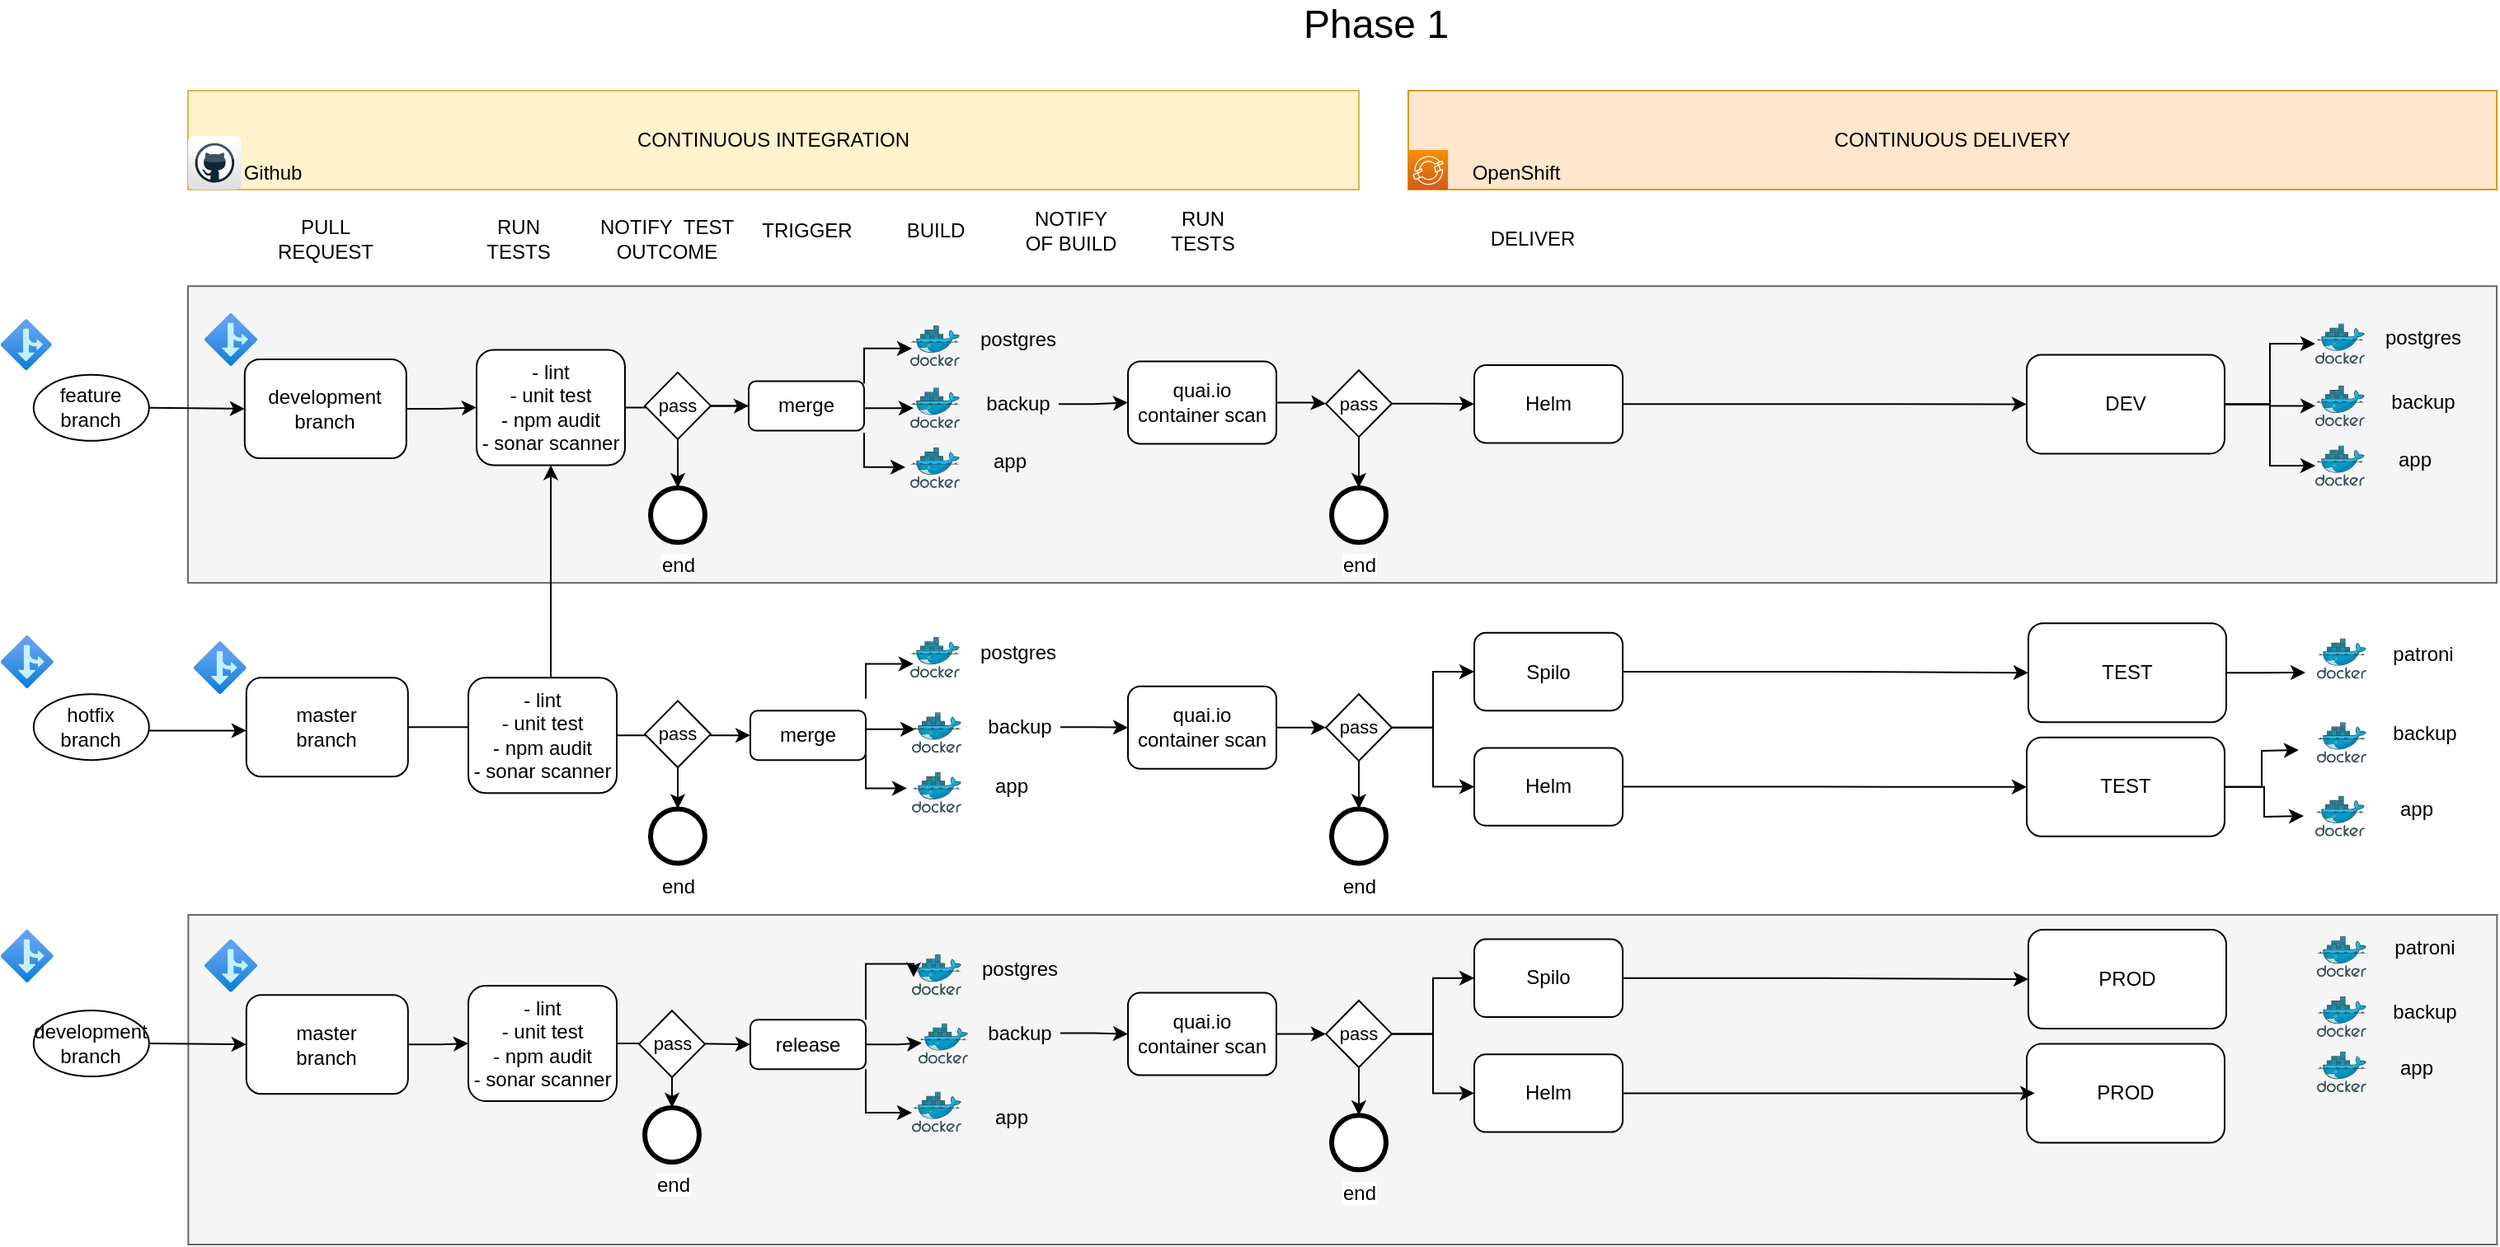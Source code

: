 <mxfile version="17.1.3" type="device"><diagram id="y08LqmlB6TqlYODcyNq8" name="Page-1"><mxGraphModel dx="2299" dy="626" grid="1" gridSize="10" guides="1" tooltips="1" connect="1" arrows="1" fold="1" page="1" pageScale="1" pageWidth="850" pageHeight="1100" math="0" shadow="0"><root><mxCell id="0"/><mxCell id="1" parent="0"/><mxCell id="0HorogaE9wQvUByY2qPV-66" value="" style="rounded=0;whiteSpace=wrap;html=1;fillColor=#f5f5f5;strokeColor=#666666;fontColor=#333333;" parent="1" vertex="1"><mxGeometry x="-499.8" y="690" width="1400" height="200" as="geometry"/></mxCell><mxCell id="0HorogaE9wQvUByY2qPV-65" value="" style="rounded=0;whiteSpace=wrap;html=1;fillColor=#f5f5f5;strokeColor=#666666;fontColor=#333333;" parent="1" vertex="1"><mxGeometry x="-500" y="308.6" width="1400" height="180" as="geometry"/></mxCell><mxCell id="0HorogaE9wQvUByY2qPV-74" style="edgeStyle=orthogonalEdgeStyle;rounded=0;orthogonalLoop=1;jettySize=auto;html=1;entryX=0;entryY=0.5;entryDx=0;entryDy=0;" parent="1" source="X5bCxtCtUCMiJr_vIYNg-4" target="0HorogaE9wQvUByY2qPV-25" edge="1"><mxGeometry relative="1" as="geometry"/></mxCell><mxCell id="X5bCxtCtUCMiJr_vIYNg-4" value="- lint&lt;br&gt;- unit test&lt;br&gt;- npm audit &lt;br&gt;- sonar scanner" style="rounded=1;whiteSpace=wrap;html=1;" parent="1" vertex="1"><mxGeometry x="-325" y="347.2" width="90" height="70" as="geometry"/></mxCell><mxCell id="X5bCxtCtUCMiJr_vIYNg-8" value="PULL &lt;br&gt;REQUEST" style="text;html=1;align=center;verticalAlign=middle;resizable=0;points=[];autosize=1;strokeColor=none;fillColor=none;" parent="1" vertex="1"><mxGeometry x="-451.6" y="265" width="70" height="30" as="geometry"/></mxCell><mxCell id="X5bCxtCtUCMiJr_vIYNg-9" value="TRIGGER" style="text;html=1;align=center;verticalAlign=middle;resizable=0;points=[];autosize=1;strokeColor=none;fillColor=none;" parent="1" vertex="1"><mxGeometry x="-160" y="265" width="70" height="20" as="geometry"/></mxCell><mxCell id="X5bCxtCtUCMiJr_vIYNg-10" value="BUILD" style="text;html=1;align=center;verticalAlign=middle;resizable=0;points=[];autosize=1;strokeColor=none;fillColor=none;" parent="1" vertex="1"><mxGeometry x="-72" y="265" width="50" height="20" as="geometry"/></mxCell><mxCell id="X5bCxtCtUCMiJr_vIYNg-11" value="RUN &lt;br&gt;TESTS" style="text;html=1;align=center;verticalAlign=middle;resizable=0;points=[];autosize=1;strokeColor=none;fillColor=none;" parent="1" vertex="1"><mxGeometry x="-325" y="265" width="50" height="30" as="geometry"/></mxCell><mxCell id="X5bCxtCtUCMiJr_vIYNg-12" value="NOTIFY&amp;nbsp; TEST&lt;br&gt;OUTCOME" style="text;html=1;align=center;verticalAlign=middle;resizable=0;points=[];autosize=1;strokeColor=none;fillColor=none;" parent="1" vertex="1"><mxGeometry x="-260" y="265" width="100" height="30" as="geometry"/></mxCell><mxCell id="X5bCxtCtUCMiJr_vIYNg-13" value="NOTIFY &lt;br&gt;OF BUILD" style="text;html=1;align=center;verticalAlign=middle;resizable=0;points=[];autosize=1;strokeColor=none;fillColor=none;" parent="1" vertex="1"><mxGeometry y="260" width="70" height="30" as="geometry"/></mxCell><mxCell id="X5bCxtCtUCMiJr_vIYNg-14" value="DELIVER" style="text;html=1;align=center;verticalAlign=middle;resizable=0;points=[];autosize=1;strokeColor=none;fillColor=none;" parent="1" vertex="1"><mxGeometry x="280" y="270" width="70" height="20" as="geometry"/></mxCell><mxCell id="Njg-KSnpqPHzPJEUrXAX-8" style="edgeStyle=orthogonalEdgeStyle;rounded=0;orthogonalLoop=1;jettySize=auto;html=1;entryX=0;entryY=0.5;entryDx=0;entryDy=0;exitX=1;exitY=0.5;exitDx=0;exitDy=0;" parent="1" source="0HorogaE9wQvUByY2qPV-31" target="X5bCxtCtUCMiJr_vIYNg-16" edge="1"><mxGeometry relative="1" as="geometry"><mxPoint x="450" y="476.7" as="sourcePoint"/></mxGeometry></mxCell><mxCell id="NVSmO4cXcy-S4fHmx9VS-76" value="" style="edgeStyle=orthogonalEdgeStyle;rounded=0;orthogonalLoop=1;jettySize=auto;html=1;" edge="1" parent="1" source="X5bCxtCtUCMiJr_vIYNg-16" target="0HorogaE9wQvUByY2qPV-6"><mxGeometry relative="1" as="geometry"/></mxCell><mxCell id="NVSmO4cXcy-S4fHmx9VS-77" value="" style="edgeStyle=orthogonalEdgeStyle;rounded=0;orthogonalLoop=1;jettySize=auto;html=1;" edge="1" parent="1" source="X5bCxtCtUCMiJr_vIYNg-16" target="0HorogaE9wQvUByY2qPV-8"><mxGeometry relative="1" as="geometry"><mxPoint x="783" y="380" as="targetPoint"/></mxGeometry></mxCell><mxCell id="NVSmO4cXcy-S4fHmx9VS-80" style="edgeStyle=orthogonalEdgeStyle;rounded=0;orthogonalLoop=1;jettySize=auto;html=1;" edge="1" parent="1" source="X5bCxtCtUCMiJr_vIYNg-16" target="0HorogaE9wQvUByY2qPV-7"><mxGeometry relative="1" as="geometry"><mxPoint x="760" y="380.2" as="targetPoint"/></mxGeometry></mxCell><mxCell id="X5bCxtCtUCMiJr_vIYNg-16" value="DEV" style="rounded=1;whiteSpace=wrap;html=1;" parent="1" vertex="1"><mxGeometry x="615" y="350.2" width="120" height="60" as="geometry"/></mxCell><mxCell id="X5bCxtCtUCMiJr_vIYNg-19" value="CONTINUOUS INTEGRATION" style="whiteSpace=wrap;html=1;fillColor=#fff2cc;strokeColor=#d6b656;" parent="1" vertex="1"><mxGeometry x="-500" y="190" width="710" height="60" as="geometry"/></mxCell><mxCell id="X5bCxtCtUCMiJr_vIYNg-20" value="CONTINUOUS DELIVERY" style="whiteSpace=wrap;html=1;fillColor=#ffe6cc;strokeColor=#d79b00;" parent="1" vertex="1"><mxGeometry x="240" y="190" width="660" height="60" as="geometry"/></mxCell><mxCell id="Njg-KSnpqPHzPJEUrXAX-1" value="Github" style="text;html=1;align=center;verticalAlign=middle;resizable=0;points=[];autosize=1;strokeColor=none;fillColor=none;" parent="1" vertex="1"><mxGeometry x="-474" y="230" width="50" height="20" as="geometry"/></mxCell><mxCell id="Njg-KSnpqPHzPJEUrXAX-2" value="OpenShift" style="text;html=1;align=center;verticalAlign=middle;resizable=0;points=[];autosize=1;strokeColor=none;fillColor=none;" parent="1" vertex="1"><mxGeometry x="270" y="230" width="70" height="20" as="geometry"/></mxCell><mxCell id="Njg-KSnpqPHzPJEUrXAX-3" value="&lt;font style=&quot;font-size: 24px&quot;&gt;Phase 1&lt;/font&gt;" style="text;html=1;align=center;verticalAlign=middle;resizable=0;points=[];autosize=1;strokeColor=none;fillColor=none;" parent="1" vertex="1"><mxGeometry x="170" y="140" width="100" height="20" as="geometry"/></mxCell><mxCell id="0HorogaE9wQvUByY2qPV-83" style="edgeStyle=orthogonalEdgeStyle;rounded=0;orthogonalLoop=1;jettySize=auto;html=1;entryX=0;entryY=0.5;entryDx=0;entryDy=0;" parent="1" source="Njg-KSnpqPHzPJEUrXAX-11" target="X5bCxtCtUCMiJr_vIYNg-4" edge="1"><mxGeometry relative="1" as="geometry"/></mxCell><mxCell id="Njg-KSnpqPHzPJEUrXAX-11" value="development&lt;br&gt;branch" style="rounded=1;whiteSpace=wrap;html=1;" parent="1" vertex="1"><mxGeometry x="-465.6" y="353" width="98" height="60" as="geometry"/></mxCell><mxCell id="0HorogaE9wQvUByY2qPV-84" style="edgeStyle=orthogonalEdgeStyle;rounded=0;orthogonalLoop=1;jettySize=auto;html=1;" parent="1" source="Njg-KSnpqPHzPJEUrXAX-12" target="X5bCxtCtUCMiJr_vIYNg-4" edge="1"><mxGeometry relative="1" as="geometry"/></mxCell><mxCell id="Njg-KSnpqPHzPJEUrXAX-12" value="master&lt;br&gt;branch" style="rounded=1;whiteSpace=wrap;html=1;" parent="1" vertex="1"><mxGeometry x="-464.6" y="546.1" width="98" height="60" as="geometry"/></mxCell><mxCell id="0HorogaE9wQvUByY2qPV-85" style="edgeStyle=orthogonalEdgeStyle;rounded=0;orthogonalLoop=1;jettySize=auto;html=1;entryX=0;entryY=0.5;entryDx=0;entryDy=0;" parent="1" source="Njg-KSnpqPHzPJEUrXAX-13" target="NVSmO4cXcy-S4fHmx9VS-38" edge="1"><mxGeometry relative="1" as="geometry"><mxPoint x="-318" y="750" as="targetPoint"/></mxGeometry></mxCell><mxCell id="Njg-KSnpqPHzPJEUrXAX-13" value="master&lt;br&gt;branch" style="rounded=1;whiteSpace=wrap;html=1;" parent="1" vertex="1"><mxGeometry x="-464.6" y="738.6" width="98" height="60" as="geometry"/></mxCell><mxCell id="Njg-KSnpqPHzPJEUrXAX-14" value="" style="aspect=fixed;html=1;points=[];align=center;image;fontSize=12;image=img/lib/azure2/general/Branch.svg;" parent="1" vertex="1"><mxGeometry x="-490" y="325" width="32" height="32" as="geometry"/></mxCell><mxCell id="Njg-KSnpqPHzPJEUrXAX-15" value="" style="aspect=fixed;html=1;points=[];align=center;image;fontSize=12;image=img/lib/azure2/general/Branch.svg;" parent="1" vertex="1"><mxGeometry x="-496.6" y="524.1" width="32" height="32" as="geometry"/></mxCell><mxCell id="Njg-KSnpqPHzPJEUrXAX-16" value="" style="aspect=fixed;html=1;points=[];align=center;image;fontSize=12;image=img/lib/azure2/general/Branch.svg;" parent="1" vertex="1"><mxGeometry x="-490" y="704.8" width="32" height="32" as="geometry"/></mxCell><mxCell id="0HorogaE9wQvUByY2qPV-1" value="" style="dashed=0;outlineConnect=0;html=1;align=center;labelPosition=center;verticalLabelPosition=bottom;verticalAlign=top;shape=mxgraph.webicons.github;gradientColor=#DFDEDE" parent="1" vertex="1"><mxGeometry x="-500" y="217.6" width="32.4" height="32.4" as="geometry"/></mxCell><mxCell id="0HorogaE9wQvUByY2qPV-2" value="" style="sketch=0;points=[[0,0,0],[0.25,0,0],[0.5,0,0],[0.75,0,0],[1,0,0],[0,1,0],[0.25,1,0],[0.5,1,0],[0.75,1,0],[1,1,0],[0,0.25,0],[0,0.5,0],[0,0.75,0],[1,0.25,0],[1,0.5,0],[1,0.75,0]];outlineConnect=0;fontColor=#232F3E;gradientColor=#F78E04;gradientDirection=north;fillColor=#D05C17;strokeColor=#ffffff;dashed=0;verticalLabelPosition=bottom;verticalAlign=top;align=center;html=1;fontSize=12;fontStyle=0;aspect=fixed;shape=mxgraph.aws4.resourceIcon;resIcon=mxgraph.aws4.red_hat_openshift;" parent="1" vertex="1"><mxGeometry x="240" y="226" width="24" height="24" as="geometry"/></mxCell><mxCell id="0HorogaE9wQvUByY2qPV-5" style="edgeStyle=orthogonalEdgeStyle;rounded=0;orthogonalLoop=1;jettySize=auto;html=1;entryX=0;entryY=0.5;entryDx=0;entryDy=0;" parent="1" edge="1"><mxGeometry relative="1" as="geometry"><mxPoint x="-526.6" y="578.2" as="sourcePoint"/><mxPoint x="-464.6" y="578.2" as="targetPoint"/></mxGeometry></mxCell><mxCell id="0HorogaE9wQvUByY2qPV-3" value="hotfix&lt;br&gt;branch" style="ellipse;whiteSpace=wrap;html=1;" parent="1" vertex="1"><mxGeometry x="-593.6" y="556.1" width="70" height="40" as="geometry"/></mxCell><mxCell id="0HorogaE9wQvUByY2qPV-4" value="" style="aspect=fixed;html=1;points=[];align=center;image;fontSize=12;image=img/lib/azure2/general/Branch.svg;" parent="1" vertex="1"><mxGeometry x="-613.6" y="328.6" width="31" height="31" as="geometry"/></mxCell><mxCell id="0HorogaE9wQvUByY2qPV-6" value="" style="sketch=0;aspect=fixed;html=1;points=[];align=center;image;fontSize=12;image=img/lib/mscae/Docker.svg;" parent="1" vertex="1"><mxGeometry x="790" y="331.2" width="30" height="24.6" as="geometry"/></mxCell><mxCell id="0HorogaE9wQvUByY2qPV-7" value="" style="sketch=0;aspect=fixed;html=1;points=[];align=center;image;fontSize=12;image=img/lib/mscae/Docker.svg;" parent="1" vertex="1"><mxGeometry x="790" y="368.9" width="30" height="24.6" as="geometry"/></mxCell><mxCell id="0HorogaE9wQvUByY2qPV-8" value="" style="sketch=0;aspect=fixed;html=1;points=[];align=center;image;fontSize=12;image=img/lib/mscae/Docker.svg;" parent="1" vertex="1"><mxGeometry x="790" y="405.2" width="30" height="24.6" as="geometry"/></mxCell><mxCell id="0HorogaE9wQvUByY2qPV-9" value="" style="sketch=0;aspect=fixed;html=1;points=[];align=center;image;fontSize=12;image=img/lib/mscae/Docker.svg;" parent="1" vertex="1"><mxGeometry x="791" y="522.2" width="30" height="24.6" as="geometry"/></mxCell><mxCell id="0HorogaE9wQvUByY2qPV-10" value="" style="sketch=0;aspect=fixed;html=1;points=[];align=center;image;fontSize=12;image=img/lib/mscae/Docker.svg;" parent="1" vertex="1"><mxGeometry x="791" y="573.1" width="30" height="24.6" as="geometry"/></mxCell><mxCell id="0HorogaE9wQvUByY2qPV-11" value="" style="sketch=0;aspect=fixed;html=1;points=[];align=center;image;fontSize=12;image=img/lib/mscae/Docker.svg;" parent="1" vertex="1"><mxGeometry x="790" y="617.8" width="30" height="24.6" as="geometry"/></mxCell><mxCell id="0HorogaE9wQvUByY2qPV-12" value="" style="sketch=0;aspect=fixed;html=1;points=[];align=center;image;fontSize=12;image=img/lib/mscae/Docker.svg;" parent="1" vertex="1"><mxGeometry x="791" y="703.0" width="30" height="24.6" as="geometry"/></mxCell><mxCell id="0HorogaE9wQvUByY2qPV-13" value="" style="sketch=0;aspect=fixed;html=1;points=[];align=center;image;fontSize=12;image=img/lib/mscae/Docker.svg;" parent="1" vertex="1"><mxGeometry x="791" y="739.4" width="30" height="24.6" as="geometry"/></mxCell><mxCell id="0HorogaE9wQvUByY2qPV-14" value="" style="sketch=0;aspect=fixed;html=1;points=[];align=center;image;fontSize=12;image=img/lib/mscae/Docker.svg;" parent="1" vertex="1"><mxGeometry x="791" y="773.0" width="30" height="24.6" as="geometry"/></mxCell><mxCell id="0HorogaE9wQvUByY2qPV-15" value="postgres" style="text;html=1;align=center;verticalAlign=middle;resizable=0;points=[];autosize=1;strokeColor=none;fillColor=none;" parent="1" vertex="1"><mxGeometry x="825" y="330.2" width="60" height="20" as="geometry"/></mxCell><mxCell id="0HorogaE9wQvUByY2qPV-16" value="patroni" style="text;html=1;align=center;verticalAlign=middle;resizable=0;points=[];autosize=1;strokeColor=none;fillColor=none;" parent="1" vertex="1"><mxGeometry x="830" y="521.5" width="50" height="20" as="geometry"/></mxCell><mxCell id="0HorogaE9wQvUByY2qPV-17" value="patroni" style="text;html=1;align=center;verticalAlign=middle;resizable=0;points=[];autosize=1;strokeColor=none;fillColor=none;" parent="1" vertex="1"><mxGeometry x="831" y="700.0" width="50" height="20" as="geometry"/></mxCell><mxCell id="0HorogaE9wQvUByY2qPV-18" value="backup" style="text;html=1;align=center;verticalAlign=middle;resizable=0;points=[];autosize=1;strokeColor=none;fillColor=none;" parent="1" vertex="1"><mxGeometry x="830" y="368.9" width="50" height="20" as="geometry"/></mxCell><mxCell id="0HorogaE9wQvUByY2qPV-19" value="backup" style="text;html=1;align=center;verticalAlign=middle;resizable=0;points=[];autosize=1;strokeColor=none;fillColor=none;" parent="1" vertex="1"><mxGeometry x="831" y="570.4" width="50" height="20" as="geometry"/></mxCell><mxCell id="0HorogaE9wQvUByY2qPV-20" value="backup" style="text;html=1;align=center;verticalAlign=middle;resizable=0;points=[];autosize=1;strokeColor=none;fillColor=none;" parent="1" vertex="1"><mxGeometry x="831" y="739.4" width="50" height="20" as="geometry"/></mxCell><mxCell id="0HorogaE9wQvUByY2qPV-21" value="app" style="text;html=1;align=center;verticalAlign=middle;resizable=0;points=[];autosize=1;strokeColor=none;fillColor=none;" parent="1" vertex="1"><mxGeometry x="830" y="404.2" width="40" height="20" as="geometry"/></mxCell><mxCell id="0HorogaE9wQvUByY2qPV-22" value="app" style="text;html=1;align=center;verticalAlign=middle;resizable=0;points=[];autosize=1;strokeColor=none;fillColor=none;" parent="1" vertex="1"><mxGeometry x="831" y="615.9" width="40" height="20" as="geometry"/></mxCell><mxCell id="0HorogaE9wQvUByY2qPV-23" value="app" style="text;html=1;align=center;verticalAlign=middle;resizable=0;points=[];autosize=1;strokeColor=none;fillColor=none;" parent="1" vertex="1"><mxGeometry x="831" y="772.6" width="40" height="20" as="geometry"/></mxCell><mxCell id="0HorogaE9wQvUByY2qPV-27" style="edgeStyle=orthogonalEdgeStyle;rounded=0;orthogonalLoop=1;jettySize=auto;html=1;entryX=0.5;entryY=0;entryDx=0;entryDy=0;entryPerimeter=0;" parent="1" source="0HorogaE9wQvUByY2qPV-25" edge="1" target="0HorogaE9wQvUByY2qPV-28"><mxGeometry relative="1" as="geometry"><mxPoint x="-210" y="434.5" as="targetPoint"/></mxGeometry></mxCell><mxCell id="0HorogaE9wQvUByY2qPV-108" style="edgeStyle=orthogonalEdgeStyle;rounded=0;orthogonalLoop=1;jettySize=auto;html=1;entryX=0;entryY=0.5;entryDx=0;entryDy=0;" parent="1" source="0HorogaE9wQvUByY2qPV-25" target="0HorogaE9wQvUByY2qPV-90" edge="1"><mxGeometry relative="1" as="geometry"/></mxCell><mxCell id="NVSmO4cXcy-S4fHmx9VS-31" value="" style="edgeStyle=orthogonalEdgeStyle;rounded=0;orthogonalLoop=1;jettySize=auto;html=1;" edge="1" parent="1" source="0HorogaE9wQvUByY2qPV-25"><mxGeometry relative="1" as="geometry"><mxPoint x="-103" y="381.2" as="targetPoint"/></mxGeometry></mxCell><mxCell id="0HorogaE9wQvUByY2qPV-25" value="&lt;font style=&quot;font-size: 11px&quot;&gt;pass&lt;/font&gt;" style="rhombus;whiteSpace=wrap;html=1;" parent="1" vertex="1"><mxGeometry x="-223" y="360.95" width="40" height="40.5" as="geometry"/></mxCell><mxCell id="0HorogaE9wQvUByY2qPV-28" value="end" style="points=[[0.145,0.145,0],[0.5,0,0],[0.855,0.145,0],[1,0.5,0],[0.855,0.855,0],[0.5,1,0],[0.145,0.855,0],[0,0.5,0]];shape=mxgraph.bpmn.event;html=1;verticalLabelPosition=bottom;labelBackgroundColor=#ffffff;verticalAlign=top;align=center;perimeter=ellipsePerimeter;outlineConnect=0;aspect=fixed;outline=end;symbol=terminate2;" parent="1" vertex="1"><mxGeometry x="-219.5" y="431" width="33" height="33" as="geometry"/></mxCell><mxCell id="0HorogaE9wQvUByY2qPV-31" value="Helm" style="rounded=1;whiteSpace=wrap;html=1;" parent="1" vertex="1"><mxGeometry x="280" y="356.5" width="90" height="47.2" as="geometry"/></mxCell><mxCell id="0HorogaE9wQvUByY2qPV-39" value="" style="sketch=0;aspect=fixed;html=1;points=[];align=center;image;fontSize=12;image=img/lib/mscae/Docker.svg;" parent="1" vertex="1"><mxGeometry x="-62" y="332.4" width="30" height="24.6" as="geometry"/></mxCell><mxCell id="0HorogaE9wQvUByY2qPV-40" value="" style="sketch=0;aspect=fixed;html=1;points=[];align=center;image;fontSize=12;image=img/lib/mscae/Docker.svg;" parent="1" vertex="1"><mxGeometry x="-62" y="370.1" width="30" height="24.6" as="geometry"/></mxCell><mxCell id="0HorogaE9wQvUByY2qPV-41" value="" style="sketch=0;aspect=fixed;html=1;points=[];align=center;image;fontSize=12;image=img/lib/mscae/Docker.svg;" parent="1" vertex="1"><mxGeometry x="-62" y="406.4" width="30" height="24.6" as="geometry"/></mxCell><mxCell id="0HorogaE9wQvUByY2qPV-42" value="postgres" style="text;html=1;align=center;verticalAlign=middle;resizable=0;points=[];autosize=1;strokeColor=none;fillColor=none;" parent="1" vertex="1"><mxGeometry x="-27" y="331.4" width="60" height="20" as="geometry"/></mxCell><mxCell id="NVSmO4cXcy-S4fHmx9VS-41" value="" style="edgeStyle=orthogonalEdgeStyle;rounded=0;orthogonalLoop=1;jettySize=auto;html=1;" edge="1" parent="1" source="0HorogaE9wQvUByY2qPV-43" target="0HorogaE9wQvUByY2qPV-111"><mxGeometry relative="1" as="geometry"/></mxCell><mxCell id="0HorogaE9wQvUByY2qPV-43" value="backup" style="text;html=1;align=center;verticalAlign=middle;resizable=0;points=[];autosize=1;strokeColor=none;fillColor=none;" parent="1" vertex="1"><mxGeometry x="-22" y="370.1" width="50" height="20" as="geometry"/></mxCell><mxCell id="0HorogaE9wQvUByY2qPV-44" value="app" style="text;html=1;align=center;verticalAlign=middle;resizable=0;points=[];autosize=1;strokeColor=none;fillColor=none;" parent="1" vertex="1"><mxGeometry x="-22" y="405.4" width="40" height="20" as="geometry"/></mxCell><mxCell id="0HorogaE9wQvUByY2qPV-46" value="" style="sketch=0;aspect=fixed;html=1;points=[];align=center;image;fontSize=12;image=img/lib/mscae/Docker.svg;" parent="1" vertex="1"><mxGeometry x="-62" y="521.5" width="30" height="24.6" as="geometry"/></mxCell><mxCell id="0HorogaE9wQvUByY2qPV-47" value="" style="sketch=0;aspect=fixed;html=1;points=[];align=center;image;fontSize=12;image=img/lib/mscae/Docker.svg;" parent="1" vertex="1"><mxGeometry x="-61" y="567.1" width="30" height="24.6" as="geometry"/></mxCell><mxCell id="0HorogaE9wQvUByY2qPV-48" value="" style="sketch=0;aspect=fixed;html=1;points=[];align=center;image;fontSize=12;image=img/lib/mscae/Docker.svg;" parent="1" vertex="1"><mxGeometry x="-61" y="603.4" width="30" height="24.6" as="geometry"/></mxCell><mxCell id="0HorogaE9wQvUByY2qPV-49" value="postgres" style="text;html=1;align=center;verticalAlign=middle;resizable=0;points=[];autosize=1;strokeColor=none;fillColor=none;" parent="1" vertex="1"><mxGeometry x="-27" y="520.5" width="60" height="20" as="geometry"/></mxCell><mxCell id="NVSmO4cXcy-S4fHmx9VS-40" value="" style="edgeStyle=orthogonalEdgeStyle;rounded=0;orthogonalLoop=1;jettySize=auto;html=1;" edge="1" parent="1" source="0HorogaE9wQvUByY2qPV-50" target="NVSmO4cXcy-S4fHmx9VS-24"><mxGeometry relative="1" as="geometry"/></mxCell><mxCell id="0HorogaE9wQvUByY2qPV-50" value="backup" style="text;html=1;align=center;verticalAlign=middle;resizable=0;points=[];autosize=1;strokeColor=none;fillColor=none;" parent="1" vertex="1"><mxGeometry x="-21" y="566.1" width="50" height="20" as="geometry"/></mxCell><mxCell id="0HorogaE9wQvUByY2qPV-51" value="app" style="text;html=1;align=center;verticalAlign=middle;resizable=0;points=[];autosize=1;strokeColor=none;fillColor=none;" parent="1" vertex="1"><mxGeometry x="-21" y="602.4" width="40" height="20" as="geometry"/></mxCell><mxCell id="0HorogaE9wQvUByY2qPV-52" value="" style="sketch=0;aspect=fixed;html=1;points=[];align=center;image;fontSize=12;image=img/lib/mscae/Docker.svg;" parent="1" vertex="1"><mxGeometry x="-61" y="714" width="30" height="24.6" as="geometry"/></mxCell><mxCell id="0HorogaE9wQvUByY2qPV-53" value="" style="sketch=0;aspect=fixed;html=1;points=[];align=center;image;fontSize=12;image=img/lib/mscae/Docker.svg;" parent="1" vertex="1"><mxGeometry x="-57" y="755.7" width="30" height="24.6" as="geometry"/></mxCell><mxCell id="0HorogaE9wQvUByY2qPV-54" value="" style="sketch=0;aspect=fixed;html=1;points=[];align=center;image;fontSize=12;image=img/lib/mscae/Docker.svg;" parent="1" vertex="1"><mxGeometry x="-61" y="797.2" width="30" height="24.6" as="geometry"/></mxCell><mxCell id="0HorogaE9wQvUByY2qPV-55" value="postgres" style="text;html=1;align=center;verticalAlign=middle;resizable=0;points=[];autosize=1;strokeColor=none;fillColor=none;" parent="1" vertex="1"><mxGeometry x="-26" y="713" width="60" height="20" as="geometry"/></mxCell><mxCell id="NVSmO4cXcy-S4fHmx9VS-75" value="" style="edgeStyle=orthogonalEdgeStyle;rounded=0;orthogonalLoop=1;jettySize=auto;html=1;" edge="1" parent="1" source="0HorogaE9wQvUByY2qPV-56" target="NVSmO4cXcy-S4fHmx9VS-60"><mxGeometry relative="1" as="geometry"/></mxCell><mxCell id="0HorogaE9wQvUByY2qPV-56" value="backup" style="text;html=1;align=center;verticalAlign=middle;resizable=0;points=[];autosize=1;strokeColor=none;fillColor=none;" parent="1" vertex="1"><mxGeometry x="-21" y="751.7" width="50" height="20" as="geometry"/></mxCell><mxCell id="0HorogaE9wQvUByY2qPV-57" value="app" style="text;html=1;align=center;verticalAlign=middle;resizable=0;points=[];autosize=1;strokeColor=none;fillColor=none;" parent="1" vertex="1"><mxGeometry x="-21" y="803" width="40" height="20" as="geometry"/></mxCell><mxCell id="0HorogaE9wQvUByY2qPV-88" value="RUN &lt;br&gt;TESTS" style="text;html=1;align=center;verticalAlign=middle;resizable=0;points=[];autosize=1;strokeColor=none;fillColor=none;" parent="1" vertex="1"><mxGeometry x="90" y="260" width="50" height="30" as="geometry"/></mxCell><mxCell id="0HorogaE9wQvUByY2qPV-90" value="merge" style="rounded=1;whiteSpace=wrap;html=1;" parent="1" vertex="1"><mxGeometry x="-160" y="366.2" width="70" height="30" as="geometry"/></mxCell><mxCell id="0HorogaE9wQvUByY2qPV-96" style="edgeStyle=orthogonalEdgeStyle;rounded=0;orthogonalLoop=1;jettySize=auto;html=1;exitX=1;exitY=0;exitDx=0;exitDy=0;entryX=0.033;entryY=0.561;entryDx=0;entryDy=0;entryPerimeter=0;" parent="1" source="0HorogaE9wQvUByY2qPV-92" target="0HorogaE9wQvUByY2qPV-52" edge="1"><mxGeometry relative="1" as="geometry"><Array as="points"><mxPoint x="-89" y="719.8"/></Array></mxGeometry></mxCell><mxCell id="0HorogaE9wQvUByY2qPV-99" style="edgeStyle=orthogonalEdgeStyle;rounded=0;orthogonalLoop=1;jettySize=auto;html=1;entryX=0.067;entryY=0.492;entryDx=0;entryDy=0;entryPerimeter=0;" parent="1" source="0HorogaE9wQvUByY2qPV-92" target="0HorogaE9wQvUByY2qPV-53" edge="1"><mxGeometry relative="1" as="geometry"/></mxCell><mxCell id="0HorogaE9wQvUByY2qPV-100" style="edgeStyle=orthogonalEdgeStyle;rounded=0;orthogonalLoop=1;jettySize=auto;html=1;exitX=1;exitY=1;exitDx=0;exitDy=0;" parent="1" source="0HorogaE9wQvUByY2qPV-92" edge="1" target="0HorogaE9wQvUByY2qPV-54"><mxGeometry relative="1" as="geometry"><mxPoint x="-64" y="791.8" as="targetPoint"/><Array as="points"><mxPoint x="-89" y="810"/></Array></mxGeometry></mxCell><mxCell id="0HorogaE9wQvUByY2qPV-92" value="release" style="rounded=1;whiteSpace=wrap;html=1;" parent="1" vertex="1"><mxGeometry x="-159" y="753.6" width="70" height="30" as="geometry"/></mxCell><mxCell id="0HorogaE9wQvUByY2qPV-91" value="merge" style="rounded=1;whiteSpace=wrap;html=1;" parent="1" vertex="1"><mxGeometry x="-159" y="566.1" width="70" height="30" as="geometry"/></mxCell><mxCell id="0HorogaE9wQvUByY2qPV-101" style="edgeStyle=orthogonalEdgeStyle;rounded=0;orthogonalLoop=1;jettySize=auto;html=1;exitX=1;exitY=0;exitDx=0;exitDy=0;entryX=0.033;entryY=0.561;entryDx=0;entryDy=0;entryPerimeter=0;" parent="1" edge="1"><mxGeometry relative="1" as="geometry"><mxPoint x="-89" y="558.9" as="sourcePoint"/><mxPoint x="-60.01" y="537.701" as="targetPoint"/><Array as="points"><mxPoint x="-89" y="537.7"/></Array></mxGeometry></mxCell><mxCell id="0HorogaE9wQvUByY2qPV-102" style="edgeStyle=orthogonalEdgeStyle;rounded=0;orthogonalLoop=1;jettySize=auto;html=1;entryX=0.067;entryY=0.492;entryDx=0;entryDy=0;entryPerimeter=0;" parent="1" edge="1"><mxGeometry relative="1" as="geometry"><mxPoint x="-89" y="577.394" as="sourcePoint"/><mxPoint x="-58.99" y="577.203" as="targetPoint"/></mxGeometry></mxCell><mxCell id="0HorogaE9wQvUByY2qPV-103" style="edgeStyle=orthogonalEdgeStyle;rounded=0;orthogonalLoop=1;jettySize=auto;html=1;exitX=1;exitY=1;exitDx=0;exitDy=0;" parent="1" edge="1"><mxGeometry relative="1" as="geometry"><mxPoint x="-89" y="592.4" as="sourcePoint"/><mxPoint x="-64" y="613.2" as="targetPoint"/><Array as="points"><mxPoint x="-89" y="613.2"/></Array></mxGeometry></mxCell><mxCell id="0HorogaE9wQvUByY2qPV-105" style="edgeStyle=orthogonalEdgeStyle;rounded=0;orthogonalLoop=1;jettySize=auto;html=1;exitX=1;exitY=0;exitDx=0;exitDy=0;entryX=0.033;entryY=0.561;entryDx=0;entryDy=0;entryPerimeter=0;" parent="1" edge="1"><mxGeometry relative="1" as="geometry"><mxPoint x="-90" y="367.6" as="sourcePoint"/><mxPoint x="-61.01" y="346.401" as="targetPoint"/><Array as="points"><mxPoint x="-90" y="346.4"/></Array></mxGeometry></mxCell><mxCell id="0HorogaE9wQvUByY2qPV-106" style="edgeStyle=orthogonalEdgeStyle;rounded=0;orthogonalLoop=1;jettySize=auto;html=1;entryX=0.067;entryY=0.492;entryDx=0;entryDy=0;entryPerimeter=0;" parent="1" edge="1"><mxGeometry relative="1" as="geometry"><mxPoint x="-90" y="382.594" as="sourcePoint"/><mxPoint x="-59.99" y="382.403" as="targetPoint"/></mxGeometry></mxCell><mxCell id="0HorogaE9wQvUByY2qPV-107" style="edgeStyle=orthogonalEdgeStyle;rounded=0;orthogonalLoop=1;jettySize=auto;html=1;exitX=1;exitY=1;exitDx=0;exitDy=0;" parent="1" edge="1"><mxGeometry relative="1" as="geometry"><mxPoint x="-90" y="397.6" as="sourcePoint"/><mxPoint x="-65" y="418.4" as="targetPoint"/><Array as="points"><mxPoint x="-90" y="418.4"/></Array></mxGeometry></mxCell><mxCell id="NVSmO4cXcy-S4fHmx9VS-49" value="" style="edgeStyle=orthogonalEdgeStyle;rounded=0;orthogonalLoop=1;jettySize=auto;html=1;" edge="1" parent="1" source="0HorogaE9wQvUByY2qPV-111" target="0HorogaE9wQvUByY2qPV-113"><mxGeometry relative="1" as="geometry"/></mxCell><mxCell id="0HorogaE9wQvUByY2qPV-111" value="quai.io&lt;br&gt;container scan" style="rounded=1;whiteSpace=wrap;html=1;" parent="1" vertex="1"><mxGeometry x="70" y="354.2" width="90" height="50" as="geometry"/></mxCell><mxCell id="0HorogaE9wQvUByY2qPV-112" style="edgeStyle=orthogonalEdgeStyle;rounded=0;orthogonalLoop=1;jettySize=auto;html=1;entryX=0.5;entryY=0;entryDx=0;entryDy=0;entryPerimeter=0;" parent="1" source="0HorogaE9wQvUByY2qPV-113" edge="1" target="0HorogaE9wQvUByY2qPV-114"><mxGeometry relative="1" as="geometry"><mxPoint x="210" y="420" as="targetPoint"/></mxGeometry></mxCell><mxCell id="NVSmO4cXcy-S4fHmx9VS-50" value="" style="edgeStyle=orthogonalEdgeStyle;rounded=0;orthogonalLoop=1;jettySize=auto;html=1;" edge="1" parent="1" source="0HorogaE9wQvUByY2qPV-113" target="0HorogaE9wQvUByY2qPV-31"><mxGeometry relative="1" as="geometry"/></mxCell><mxCell id="0HorogaE9wQvUByY2qPV-113" value="&lt;font style=&quot;font-size: 11px&quot;&gt;pass&lt;/font&gt;" style="rhombus;whiteSpace=wrap;html=1;" parent="1" vertex="1"><mxGeometry x="190" y="359.6" width="40" height="40.5" as="geometry"/></mxCell><mxCell id="0HorogaE9wQvUByY2qPV-114" value="end" style="points=[[0.145,0.145,0],[0.5,0,0],[0.855,0.145,0],[1,0.5,0],[0.855,0.855,0],[0.5,1,0],[0.145,0.855,0],[0,0.5,0]];shape=mxgraph.bpmn.event;html=1;verticalLabelPosition=bottom;labelBackgroundColor=#ffffff;verticalAlign=top;align=center;perimeter=ellipsePerimeter;outlineConnect=0;aspect=fixed;outline=end;symbol=terminate2;" parent="1" vertex="1"><mxGeometry x="193.5" y="431.0" width="33" height="33" as="geometry"/></mxCell><mxCell id="NVSmO4cXcy-S4fHmx9VS-2" value="" style="aspect=fixed;html=1;points=[];align=center;image;fontSize=12;image=img/lib/azure2/general/Branch.svg;" vertex="1" parent="1"><mxGeometry x="-613.6" y="520.5" width="32" height="32" as="geometry"/></mxCell><mxCell id="NVSmO4cXcy-S4fHmx9VS-12" value="feature&lt;br&gt;branch" style="ellipse;whiteSpace=wrap;html=1;" vertex="1" parent="1"><mxGeometry x="-593.6" y="362.4" width="70" height="40" as="geometry"/></mxCell><mxCell id="NVSmO4cXcy-S4fHmx9VS-15" value="" style="endArrow=classic;html=1;rounded=0;exitX=1;exitY=0.5;exitDx=0;exitDy=0;entryX=0;entryY=0.5;entryDx=0;entryDy=0;" edge="1" parent="1" source="NVSmO4cXcy-S4fHmx9VS-12" target="Njg-KSnpqPHzPJEUrXAX-11"><mxGeometry width="50" height="50" relative="1" as="geometry"><mxPoint x="-270" y="410" as="sourcePoint"/><mxPoint x="-220" y="360" as="targetPoint"/></mxGeometry></mxCell><mxCell id="NVSmO4cXcy-S4fHmx9VS-18" value="development&lt;br&gt;branch" style="ellipse;whiteSpace=wrap;html=1;" vertex="1" parent="1"><mxGeometry x="-593.6" y="748" width="70" height="40" as="geometry"/></mxCell><mxCell id="NVSmO4cXcy-S4fHmx9VS-19" value="" style="aspect=fixed;html=1;points=[];align=center;image;fontSize=12;image=img/lib/azure2/general/Branch.svg;" vertex="1" parent="1"><mxGeometry x="-613.6" y="699.0" width="32" height="32" as="geometry"/></mxCell><mxCell id="NVSmO4cXcy-S4fHmx9VS-20" value="" style="endArrow=classic;html=1;rounded=0;exitX=1;exitY=0.5;exitDx=0;exitDy=0;entryX=0;entryY=0.5;entryDx=0;entryDy=0;" edge="1" parent="1" source="NVSmO4cXcy-S4fHmx9VS-18" target="Njg-KSnpqPHzPJEUrXAX-13"><mxGeometry width="50" height="50" relative="1" as="geometry"><mxPoint x="171" y="500.8" as="sourcePoint"/><mxPoint x="221" y="450.8" as="targetPoint"/></mxGeometry></mxCell><mxCell id="NVSmO4cXcy-S4fHmx9VS-21" style="edgeStyle=orthogonalEdgeStyle;rounded=0;orthogonalLoop=1;jettySize=auto;html=1;entryX=0;entryY=0.5;entryDx=0;entryDy=0;exitX=1;exitY=0.5;exitDx=0;exitDy=0;" edge="1" parent="1" source="NVSmO4cXcy-S4fHmx9VS-23" target="NVSmO4cXcy-S4fHmx9VS-22"><mxGeometry relative="1" as="geometry"><mxPoint x="450" y="708.9" as="sourcePoint"/></mxGeometry></mxCell><mxCell id="NVSmO4cXcy-S4fHmx9VS-56" value="" style="edgeStyle=orthogonalEdgeStyle;rounded=0;orthogonalLoop=1;jettySize=auto;html=1;" edge="1" parent="1" source="NVSmO4cXcy-S4fHmx9VS-22"><mxGeometry relative="1" as="geometry"><mxPoint x="780" y="590" as="targetPoint"/></mxGeometry></mxCell><mxCell id="NVSmO4cXcy-S4fHmx9VS-57" value="" style="edgeStyle=orthogonalEdgeStyle;rounded=0;orthogonalLoop=1;jettySize=auto;html=1;" edge="1" parent="1" source="NVSmO4cXcy-S4fHmx9VS-22"><mxGeometry relative="1" as="geometry"><mxPoint x="783" y="630" as="targetPoint"/></mxGeometry></mxCell><mxCell id="NVSmO4cXcy-S4fHmx9VS-22" value="TEST" style="rounded=1;whiteSpace=wrap;html=1;" vertex="1" parent="1"><mxGeometry x="615" y="582.4" width="120" height="60" as="geometry"/></mxCell><mxCell id="NVSmO4cXcy-S4fHmx9VS-23" value="Helm" style="rounded=1;whiteSpace=wrap;html=1;" vertex="1" parent="1"><mxGeometry x="280" y="588.7" width="90" height="47.2" as="geometry"/></mxCell><mxCell id="NVSmO4cXcy-S4fHmx9VS-48" value="" style="edgeStyle=orthogonalEdgeStyle;rounded=0;orthogonalLoop=1;jettySize=auto;html=1;" edge="1" parent="1" source="NVSmO4cXcy-S4fHmx9VS-24" target="NVSmO4cXcy-S4fHmx9VS-25"><mxGeometry relative="1" as="geometry"/></mxCell><mxCell id="NVSmO4cXcy-S4fHmx9VS-24" value="quai.io&lt;br&gt;container scan" style="rounded=1;whiteSpace=wrap;html=1;" vertex="1" parent="1"><mxGeometry x="70" y="551.4" width="90" height="50" as="geometry"/></mxCell><mxCell id="NVSmO4cXcy-S4fHmx9VS-47" value="" style="edgeStyle=orthogonalEdgeStyle;rounded=0;orthogonalLoop=1;jettySize=auto;html=1;" edge="1" parent="1" source="NVSmO4cXcy-S4fHmx9VS-25" target="NVSmO4cXcy-S4fHmx9VS-26"><mxGeometry relative="1" as="geometry"/></mxCell><mxCell id="NVSmO4cXcy-S4fHmx9VS-51" value="" style="edgeStyle=orthogonalEdgeStyle;rounded=0;orthogonalLoop=1;jettySize=auto;html=1;" edge="1" parent="1" source="NVSmO4cXcy-S4fHmx9VS-25" target="NVSmO4cXcy-S4fHmx9VS-29"><mxGeometry relative="1" as="geometry"/></mxCell><mxCell id="NVSmO4cXcy-S4fHmx9VS-52" value="" style="edgeStyle=orthogonalEdgeStyle;rounded=0;orthogonalLoop=1;jettySize=auto;html=1;entryX=0;entryY=0.5;entryDx=0;entryDy=0;" edge="1" parent="1" source="NVSmO4cXcy-S4fHmx9VS-25" target="NVSmO4cXcy-S4fHmx9VS-23"><mxGeometry relative="1" as="geometry"/></mxCell><mxCell id="NVSmO4cXcy-S4fHmx9VS-25" value="&lt;font style=&quot;font-size: 11px&quot;&gt;pass&lt;/font&gt;" style="rhombus;whiteSpace=wrap;html=1;" vertex="1" parent="1"><mxGeometry x="190" y="556.1" width="40" height="40.5" as="geometry"/></mxCell><mxCell id="NVSmO4cXcy-S4fHmx9VS-26" value="end" style="points=[[0.145,0.145,0],[0.5,0,0],[0.855,0.145,0],[1,0.5,0],[0.855,0.855,0],[0.5,1,0],[0.145,0.855,0],[0,0.5,0]];shape=mxgraph.bpmn.event;html=1;verticalLabelPosition=bottom;labelBackgroundColor=#ffffff;verticalAlign=top;align=center;perimeter=ellipsePerimeter;outlineConnect=0;aspect=fixed;outline=end;symbol=terminate2;" vertex="1" parent="1"><mxGeometry x="193.5" y="625.7" width="33" height="33" as="geometry"/></mxCell><mxCell id="NVSmO4cXcy-S4fHmx9VS-27" style="edgeStyle=orthogonalEdgeStyle;rounded=0;orthogonalLoop=1;jettySize=auto;html=1;entryX=0;entryY=0.5;entryDx=0;entryDy=0;exitX=1;exitY=0.5;exitDx=0;exitDy=0;" edge="1" parent="1" source="NVSmO4cXcy-S4fHmx9VS-29" target="NVSmO4cXcy-S4fHmx9VS-28"><mxGeometry relative="1" as="geometry"><mxPoint x="451" y="639.6" as="sourcePoint"/></mxGeometry></mxCell><mxCell id="NVSmO4cXcy-S4fHmx9VS-55" value="" style="edgeStyle=orthogonalEdgeStyle;rounded=0;orthogonalLoop=1;jettySize=auto;html=1;" edge="1" parent="1" source="NVSmO4cXcy-S4fHmx9VS-28"><mxGeometry relative="1" as="geometry"><mxPoint x="784" y="543" as="targetPoint"/></mxGeometry></mxCell><mxCell id="NVSmO4cXcy-S4fHmx9VS-28" value="TEST" style="rounded=1;whiteSpace=wrap;html=1;" vertex="1" parent="1"><mxGeometry x="616" y="513.1" width="120" height="60" as="geometry"/></mxCell><mxCell id="NVSmO4cXcy-S4fHmx9VS-29" value="Spilo" style="rounded=1;whiteSpace=wrap;html=1;" vertex="1" parent="1"><mxGeometry x="280" y="518.9" width="90" height="47.2" as="geometry"/></mxCell><mxCell id="NVSmO4cXcy-S4fHmx9VS-45" value="" style="edgeStyle=orthogonalEdgeStyle;rounded=0;orthogonalLoop=1;jettySize=auto;html=1;exitX=1;exitY=0.5;exitDx=0;exitDy=0;" edge="1" parent="1" source="NVSmO4cXcy-S4fHmx9VS-37" target="0HorogaE9wQvUByY2qPV-91"><mxGeometry relative="1" as="geometry"/></mxCell><mxCell id="NVSmO4cXcy-S4fHmx9VS-46" value="" style="edgeStyle=orthogonalEdgeStyle;rounded=0;orthogonalLoop=1;jettySize=auto;html=1;" edge="1" parent="1" source="NVSmO4cXcy-S4fHmx9VS-32" target="NVSmO4cXcy-S4fHmx9VS-35"><mxGeometry relative="1" as="geometry"/></mxCell><mxCell id="NVSmO4cXcy-S4fHmx9VS-32" value="&lt;font style=&quot;font-size: 11px&quot;&gt;pass&lt;/font&gt;" style="rhombus;whiteSpace=wrap;html=1;" vertex="1" parent="1"><mxGeometry x="-223" y="560.15" width="40" height="40.5" as="geometry"/></mxCell><mxCell id="NVSmO4cXcy-S4fHmx9VS-43" value="" style="edgeStyle=orthogonalEdgeStyle;rounded=0;orthogonalLoop=1;jettySize=auto;html=1;exitX=1;exitY=0.5;exitDx=0;exitDy=0;" edge="1" parent="1" source="NVSmO4cXcy-S4fHmx9VS-38" target="0HorogaE9wQvUByY2qPV-92"><mxGeometry relative="1" as="geometry"/></mxCell><mxCell id="NVSmO4cXcy-S4fHmx9VS-44" value="" style="edgeStyle=orthogonalEdgeStyle;rounded=0;orthogonalLoop=1;jettySize=auto;html=1;" edge="1" parent="1" source="NVSmO4cXcy-S4fHmx9VS-34" target="NVSmO4cXcy-S4fHmx9VS-36"><mxGeometry relative="1" as="geometry"/></mxCell><mxCell id="NVSmO4cXcy-S4fHmx9VS-34" value="&lt;font style=&quot;font-size: 11px&quot;&gt;pass&lt;/font&gt;" style="rhombus;whiteSpace=wrap;html=1;" vertex="1" parent="1"><mxGeometry x="-226.5" y="748.1" width="40" height="40.5" as="geometry"/></mxCell><mxCell id="NVSmO4cXcy-S4fHmx9VS-35" value="end" style="points=[[0.145,0.145,0],[0.5,0,0],[0.855,0.145,0],[1,0.5,0],[0.855,0.855,0],[0.5,1,0],[0.145,0.855,0],[0,0.5,0]];shape=mxgraph.bpmn.event;html=1;verticalLabelPosition=bottom;labelBackgroundColor=#ffffff;verticalAlign=top;align=center;perimeter=ellipsePerimeter;outlineConnect=0;aspect=fixed;outline=end;symbol=terminate2;" vertex="1" parent="1"><mxGeometry x="-219.5" y="625.7" width="33" height="33" as="geometry"/></mxCell><mxCell id="NVSmO4cXcy-S4fHmx9VS-36" value="end" style="points=[[0.145,0.145,0],[0.5,0,0],[0.855,0.145,0],[1,0.5,0],[0.855,0.855,0],[0.5,1,0],[0.145,0.855,0],[0,0.5,0]];shape=mxgraph.bpmn.event;html=1;verticalLabelPosition=bottom;labelBackgroundColor=#ffffff;verticalAlign=top;align=center;perimeter=ellipsePerimeter;outlineConnect=0;aspect=fixed;outline=end;symbol=terminate2;" vertex="1" parent="1"><mxGeometry x="-223" y="807" width="33" height="33" as="geometry"/></mxCell><mxCell id="NVSmO4cXcy-S4fHmx9VS-37" value="- lint&lt;br&gt;- unit test&lt;br&gt;- npm audit &lt;br&gt;- sonar scanner" style="rounded=1;whiteSpace=wrap;html=1;" vertex="1" parent="1"><mxGeometry x="-330" y="546.1" width="90" height="70" as="geometry"/></mxCell><mxCell id="NVSmO4cXcy-S4fHmx9VS-38" value="- lint&lt;br&gt;- unit test&lt;br&gt;- npm audit &lt;br&gt;- sonar scanner" style="rounded=1;whiteSpace=wrap;html=1;" vertex="1" parent="1"><mxGeometry x="-330" y="733" width="90" height="70" as="geometry"/></mxCell><mxCell id="NVSmO4cXcy-S4fHmx9VS-58" value="PROD" style="rounded=1;whiteSpace=wrap;html=1;" vertex="1" parent="1"><mxGeometry x="615" y="768.3" width="120" height="60" as="geometry"/></mxCell><mxCell id="NVSmO4cXcy-S4fHmx9VS-70" value="" style="edgeStyle=orthogonalEdgeStyle;rounded=0;orthogonalLoop=1;jettySize=auto;html=1;" edge="1" parent="1" source="NVSmO4cXcy-S4fHmx9VS-59"><mxGeometry relative="1" as="geometry"><mxPoint x="620" y="798.2" as="targetPoint"/></mxGeometry></mxCell><mxCell id="NVSmO4cXcy-S4fHmx9VS-59" value="Helm" style="rounded=1;whiteSpace=wrap;html=1;" vertex="1" parent="1"><mxGeometry x="280" y="774.6" width="90" height="47.2" as="geometry"/></mxCell><mxCell id="NVSmO4cXcy-S4fHmx9VS-71" value="" style="edgeStyle=orthogonalEdgeStyle;rounded=0;orthogonalLoop=1;jettySize=auto;html=1;" edge="1" parent="1" source="NVSmO4cXcy-S4fHmx9VS-60" target="NVSmO4cXcy-S4fHmx9VS-61"><mxGeometry relative="1" as="geometry"/></mxCell><mxCell id="NVSmO4cXcy-S4fHmx9VS-60" value="quai.io&lt;br&gt;container scan" style="rounded=1;whiteSpace=wrap;html=1;" vertex="1" parent="1"><mxGeometry x="70" y="737.3" width="90" height="50" as="geometry"/></mxCell><mxCell id="NVSmO4cXcy-S4fHmx9VS-72" value="" style="edgeStyle=orthogonalEdgeStyle;rounded=0;orthogonalLoop=1;jettySize=auto;html=1;" edge="1" parent="1" source="NVSmO4cXcy-S4fHmx9VS-61" target="NVSmO4cXcy-S4fHmx9VS-64"><mxGeometry relative="1" as="geometry"/></mxCell><mxCell id="NVSmO4cXcy-S4fHmx9VS-73" value="" style="edgeStyle=orthogonalEdgeStyle;rounded=0;orthogonalLoop=1;jettySize=auto;html=1;entryX=0;entryY=0.5;entryDx=0;entryDy=0;" edge="1" parent="1" source="NVSmO4cXcy-S4fHmx9VS-61" target="NVSmO4cXcy-S4fHmx9VS-59"><mxGeometry relative="1" as="geometry"/></mxCell><mxCell id="NVSmO4cXcy-S4fHmx9VS-74" value="" style="edgeStyle=orthogonalEdgeStyle;rounded=0;orthogonalLoop=1;jettySize=auto;html=1;" edge="1" parent="1" source="NVSmO4cXcy-S4fHmx9VS-61" target="NVSmO4cXcy-S4fHmx9VS-62"><mxGeometry relative="1" as="geometry"/></mxCell><mxCell id="NVSmO4cXcy-S4fHmx9VS-61" value="&lt;font style=&quot;font-size: 11px&quot;&gt;pass&lt;/font&gt;" style="rhombus;whiteSpace=wrap;html=1;" vertex="1" parent="1"><mxGeometry x="190" y="742" width="40" height="40.5" as="geometry"/></mxCell><mxCell id="NVSmO4cXcy-S4fHmx9VS-62" value="end" style="points=[[0.145,0.145,0],[0.5,0,0],[0.855,0.145,0],[1,0.5,0],[0.855,0.855,0],[0.5,1,0],[0.145,0.855,0],[0,0.5,0]];shape=mxgraph.bpmn.event;html=1;verticalLabelPosition=bottom;labelBackgroundColor=#ffffff;verticalAlign=top;align=center;perimeter=ellipsePerimeter;outlineConnect=0;aspect=fixed;outline=end;symbol=terminate2;" vertex="1" parent="1"><mxGeometry x="193.5" y="811.6" width="33" height="33" as="geometry"/></mxCell><mxCell id="NVSmO4cXcy-S4fHmx9VS-63" value="PROD" style="rounded=1;whiteSpace=wrap;html=1;" vertex="1" parent="1"><mxGeometry x="616" y="699" width="120" height="60" as="geometry"/></mxCell><mxCell id="NVSmO4cXcy-S4fHmx9VS-66" value="" style="edgeStyle=orthogonalEdgeStyle;rounded=0;orthogonalLoop=1;jettySize=auto;html=1;entryX=0;entryY=0.5;entryDx=0;entryDy=0;" edge="1" parent="1" source="NVSmO4cXcy-S4fHmx9VS-64" target="NVSmO4cXcy-S4fHmx9VS-63"><mxGeometry relative="1" as="geometry"><mxPoint x="610" y="728.4" as="targetPoint"/></mxGeometry></mxCell><mxCell id="NVSmO4cXcy-S4fHmx9VS-64" value="Spilo" style="rounded=1;whiteSpace=wrap;html=1;" vertex="1" parent="1"><mxGeometry x="280" y="704.8" width="90" height="47.2" as="geometry"/></mxCell></root></mxGraphModel></diagram></mxfile>
